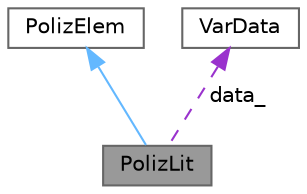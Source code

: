 digraph "PolizLit"
{
 // LATEX_PDF_SIZE
  bgcolor="transparent";
  edge [fontname=Helvetica,fontsize=10,labelfontname=Helvetica,labelfontsize=10];
  node [fontname=Helvetica,fontsize=10,shape=box,height=0.2,width=0.4];
  Node1 [label="PolizLit",height=0.2,width=0.4,color="gray40", fillcolor="grey60", style="filled", fontcolor="black",tooltip="Класс элемента ПОЛИЗа - литерала То же самое что и rvalue в других ЯП"];
  Node2 -> Node1 [dir="back",color="steelblue1",style="solid"];
  Node2 [label="PolizElem",height=0.2,width=0.4,color="gray40", fillcolor="white", style="filled",URL="$class_poliz_elem.html",tooltip="Базовый класс элемента полиза ПОЛИЗ является массивом указателей на переменные этого класса,..."];
  Node3 -> Node1 [dir="back",color="darkorchid3",style="dashed",label=" data_" ];
  Node3 [label="VarData",height=0.2,width=0.4,color="gray40", fillcolor="white", style="filled",URL="$struct_var_data.html",tooltip="Структура данных, которые физически хранятся в переменной, в также в литералах Содержит множество пер..."];
}
